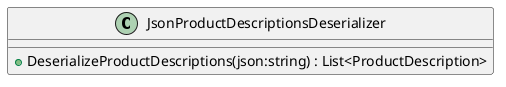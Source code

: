 @startuml
class JsonProductDescriptionsDeserializer {
    + DeserializeProductDescriptions(json:string) : List<ProductDescription>
}
@enduml
